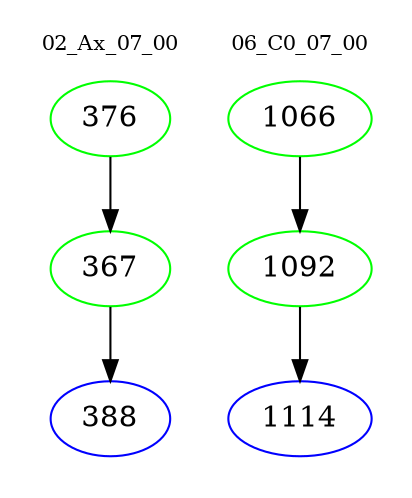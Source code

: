 digraph{
subgraph cluster_0 {
color = white
label = "02_Ax_07_00";
fontsize=10;
T0_376 [label="376", color="green"]
T0_376 -> T0_367 [color="black"]
T0_367 [label="367", color="green"]
T0_367 -> T0_388 [color="black"]
T0_388 [label="388", color="blue"]
}
subgraph cluster_1 {
color = white
label = "06_C0_07_00";
fontsize=10;
T1_1066 [label="1066", color="green"]
T1_1066 -> T1_1092 [color="black"]
T1_1092 [label="1092", color="green"]
T1_1092 -> T1_1114 [color="black"]
T1_1114 [label="1114", color="blue"]
}
}
